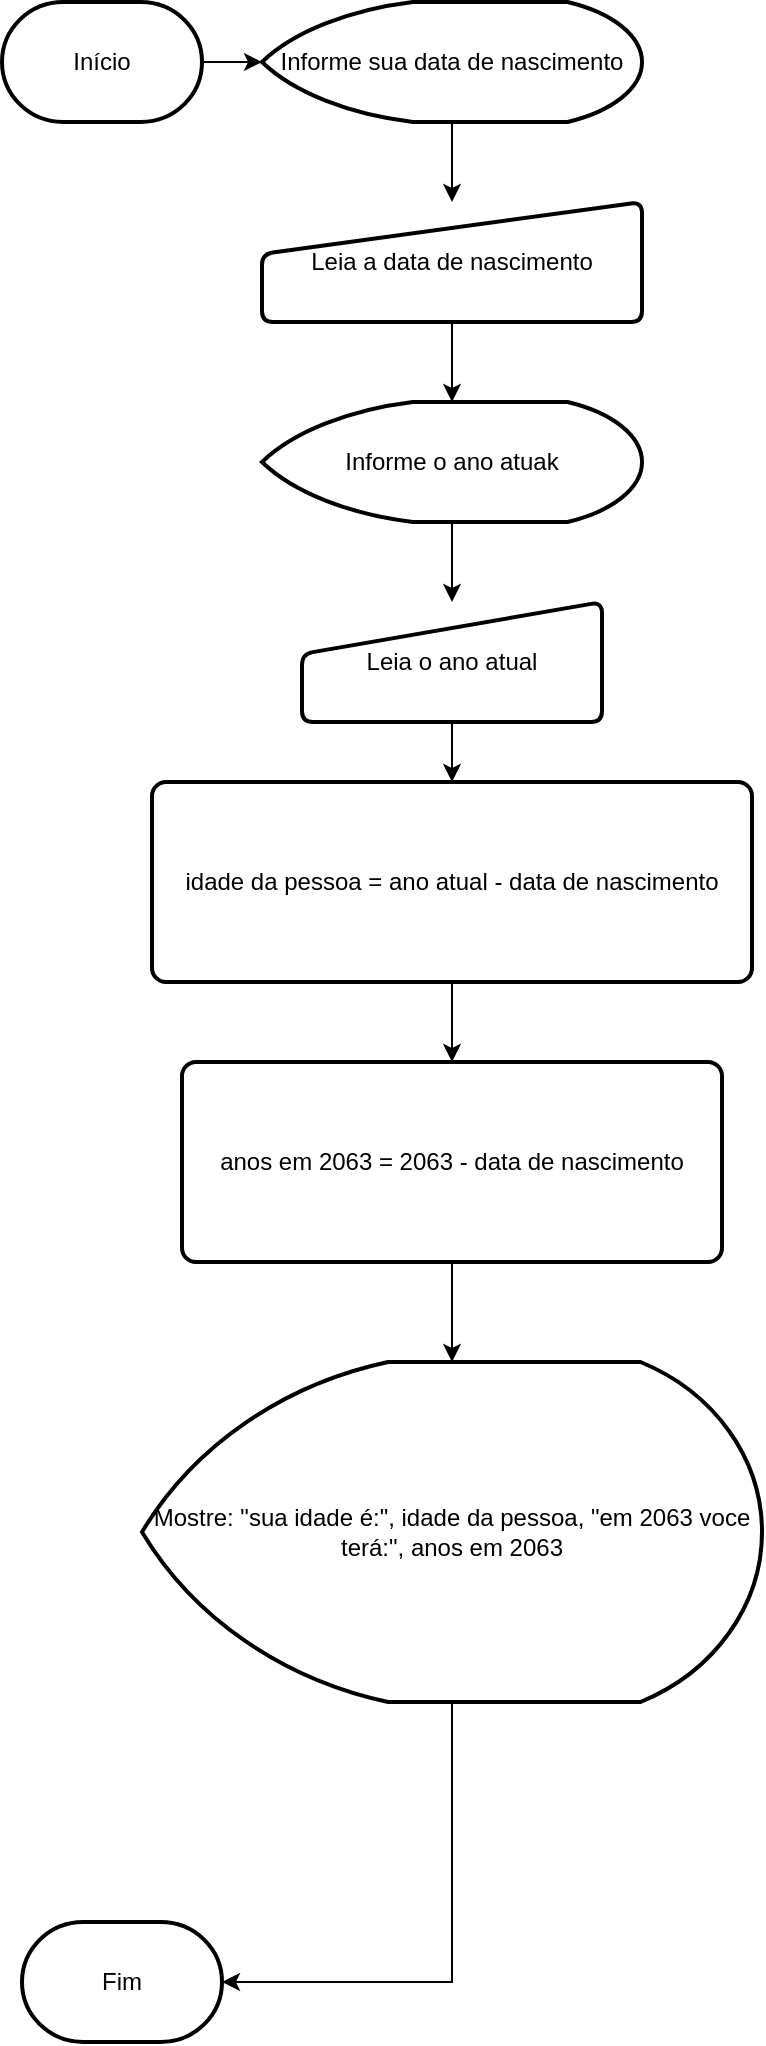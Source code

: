 <mxfile version="20.8.23" type="github">
  <diagram name="Página-1" id="-iFmrY49mVbGGcGgWdaZ">
    <mxGraphModel dx="3180" dy="1800" grid="1" gridSize="10" guides="1" tooltips="1" connect="1" arrows="1" fold="1" page="1" pageScale="1" pageWidth="827" pageHeight="1169" math="0" shadow="0">
      <root>
        <mxCell id="0" />
        <mxCell id="1" parent="0" />
        <mxCell id="rQCUT940fFIQLlfpUqBY-5" style="edgeStyle=orthogonalEdgeStyle;rounded=0;orthogonalLoop=1;jettySize=auto;html=1;" edge="1" parent="1" source="rQCUT940fFIQLlfpUqBY-1" target="rQCUT940fFIQLlfpUqBY-6">
          <mxGeometry relative="1" as="geometry">
            <mxPoint x="410" y="110" as="targetPoint" />
          </mxGeometry>
        </mxCell>
        <mxCell id="rQCUT940fFIQLlfpUqBY-1" value="Início" style="strokeWidth=2;html=1;shape=mxgraph.flowchart.terminator;whiteSpace=wrap;" vertex="1" parent="1">
          <mxGeometry x="230" y="80" width="100" height="60" as="geometry" />
        </mxCell>
        <mxCell id="rQCUT940fFIQLlfpUqBY-2" value="Fim" style="strokeWidth=2;html=1;shape=mxgraph.flowchart.terminator;whiteSpace=wrap;" vertex="1" parent="1">
          <mxGeometry x="240" y="1040" width="100" height="60" as="geometry" />
        </mxCell>
        <mxCell id="rQCUT940fFIQLlfpUqBY-7" style="edgeStyle=orthogonalEdgeStyle;rounded=0;orthogonalLoop=1;jettySize=auto;html=1;exitX=0.5;exitY=1;exitDx=0;exitDy=0;exitPerimeter=0;" edge="1" parent="1" source="rQCUT940fFIQLlfpUqBY-6" target="rQCUT940fFIQLlfpUqBY-8">
          <mxGeometry relative="1" as="geometry">
            <mxPoint x="455" y="180" as="targetPoint" />
          </mxGeometry>
        </mxCell>
        <mxCell id="rQCUT940fFIQLlfpUqBY-6" value="Informe sua data de nascimento" style="strokeWidth=2;html=1;shape=mxgraph.flowchart.display;whiteSpace=wrap;" vertex="1" parent="1">
          <mxGeometry x="360" y="80" width="190" height="60" as="geometry" />
        </mxCell>
        <mxCell id="rQCUT940fFIQLlfpUqBY-9" style="edgeStyle=orthogonalEdgeStyle;rounded=0;orthogonalLoop=1;jettySize=auto;html=1;" edge="1" parent="1" source="rQCUT940fFIQLlfpUqBY-8" target="rQCUT940fFIQLlfpUqBY-10">
          <mxGeometry relative="1" as="geometry">
            <mxPoint x="450" y="310" as="targetPoint" />
          </mxGeometry>
        </mxCell>
        <mxCell id="rQCUT940fFIQLlfpUqBY-8" value="Leia a data de nascimento" style="html=1;strokeWidth=2;shape=manualInput;whiteSpace=wrap;rounded=1;size=26;arcSize=11;" vertex="1" parent="1">
          <mxGeometry x="360" y="180" width="190" height="60" as="geometry" />
        </mxCell>
        <mxCell id="rQCUT940fFIQLlfpUqBY-11" style="edgeStyle=orthogonalEdgeStyle;rounded=0;orthogonalLoop=1;jettySize=auto;html=1;" edge="1" parent="1" source="rQCUT940fFIQLlfpUqBY-10" target="rQCUT940fFIQLlfpUqBY-12">
          <mxGeometry relative="1" as="geometry">
            <mxPoint x="455" y="380" as="targetPoint" />
          </mxGeometry>
        </mxCell>
        <mxCell id="rQCUT940fFIQLlfpUqBY-10" value="Informe o ano atuak" style="strokeWidth=2;html=1;shape=mxgraph.flowchart.display;whiteSpace=wrap;" vertex="1" parent="1">
          <mxGeometry x="360" y="280" width="190" height="60" as="geometry" />
        </mxCell>
        <mxCell id="rQCUT940fFIQLlfpUqBY-13" style="edgeStyle=orthogonalEdgeStyle;rounded=0;orthogonalLoop=1;jettySize=auto;html=1;" edge="1" parent="1" source="rQCUT940fFIQLlfpUqBY-12" target="rQCUT940fFIQLlfpUqBY-14">
          <mxGeometry relative="1" as="geometry">
            <mxPoint x="455" y="490" as="targetPoint" />
          </mxGeometry>
        </mxCell>
        <mxCell id="rQCUT940fFIQLlfpUqBY-12" value="Leia o ano atual" style="html=1;strokeWidth=2;shape=manualInput;whiteSpace=wrap;rounded=1;size=26;arcSize=11;" vertex="1" parent="1">
          <mxGeometry x="380" y="380" width="150" height="60" as="geometry" />
        </mxCell>
        <mxCell id="rQCUT940fFIQLlfpUqBY-15" style="edgeStyle=orthogonalEdgeStyle;rounded=0;orthogonalLoop=1;jettySize=auto;html=1;" edge="1" parent="1" source="rQCUT940fFIQLlfpUqBY-14" target="rQCUT940fFIQLlfpUqBY-16">
          <mxGeometry relative="1" as="geometry">
            <mxPoint x="455" y="610" as="targetPoint" />
          </mxGeometry>
        </mxCell>
        <mxCell id="rQCUT940fFIQLlfpUqBY-14" value="idade da pessoa = ano atual - data de nascimento" style="rounded=1;whiteSpace=wrap;html=1;absoluteArcSize=1;arcSize=14;strokeWidth=2;" vertex="1" parent="1">
          <mxGeometry x="305" y="470" width="300" height="100" as="geometry" />
        </mxCell>
        <mxCell id="rQCUT940fFIQLlfpUqBY-17" style="edgeStyle=orthogonalEdgeStyle;rounded=0;orthogonalLoop=1;jettySize=auto;html=1;exitX=0.5;exitY=1;exitDx=0;exitDy=0;" edge="1" parent="1" source="rQCUT940fFIQLlfpUqBY-16" target="rQCUT940fFIQLlfpUqBY-18">
          <mxGeometry relative="1" as="geometry">
            <mxPoint x="455" y="750" as="targetPoint" />
          </mxGeometry>
        </mxCell>
        <mxCell id="rQCUT940fFIQLlfpUqBY-16" value="anos em 2063 = 2063 - data de nascimento" style="rounded=1;whiteSpace=wrap;html=1;absoluteArcSize=1;arcSize=14;strokeWidth=2;" vertex="1" parent="1">
          <mxGeometry x="320" y="610" width="270" height="100" as="geometry" />
        </mxCell>
        <mxCell id="rQCUT940fFIQLlfpUqBY-19" style="edgeStyle=orthogonalEdgeStyle;rounded=0;orthogonalLoop=1;jettySize=auto;html=1;entryX=1;entryY=0.5;entryDx=0;entryDy=0;entryPerimeter=0;" edge="1" parent="1" source="rQCUT940fFIQLlfpUqBY-18" target="rQCUT940fFIQLlfpUqBY-2">
          <mxGeometry relative="1" as="geometry" />
        </mxCell>
        <mxCell id="rQCUT940fFIQLlfpUqBY-18" value="Mostre: &quot;sua idade é:&quot;, idade da pessoa, &quot;em 2063 voce terá:&quot;, anos em 2063" style="strokeWidth=2;html=1;shape=mxgraph.flowchart.display;whiteSpace=wrap;" vertex="1" parent="1">
          <mxGeometry x="300" y="760" width="310" height="170" as="geometry" />
        </mxCell>
      </root>
    </mxGraphModel>
  </diagram>
</mxfile>
